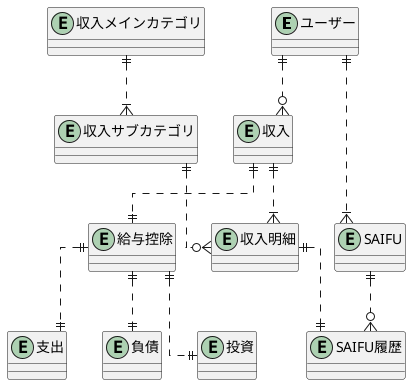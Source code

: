 @startuml ER_Concept
skinparam linetype ortho

' Entity
entity "ユーザー" as user {
}

entity "SAIFU" as saifu {
}

entity "SAIFU履歴" as saifuHistory {
}

entity "収入" as income {
}

entity "収入明細" as incomeDetail {
}

entity "収入メインカテゴリ" as incomeCategoryMain {
}

entity "収入サブカテゴリ" as incomeCategorySub {
}

entity "給与控除" as salaryDeduction {
}

entity "投資" as investment {
}

entity "支出" as expense {
}

entity "負債" as debt {
}

' Relation

' SAIFU
user ||..|{saifu
saifu ||..o{saifuHistory

' Income
incomeCategoryMain ||..|{incomeCategorySub
incomeCategorySub ||..o{incomeDetail
user ||..o{income
income ||..|{incomeDetail
incomeDetail ||..||saifuHistory
income ||..||salaryDeduction
salaryDeduction ||..||investment
salaryDeduction ||..||expense
salaryDeduction ||..||debt

@enduml